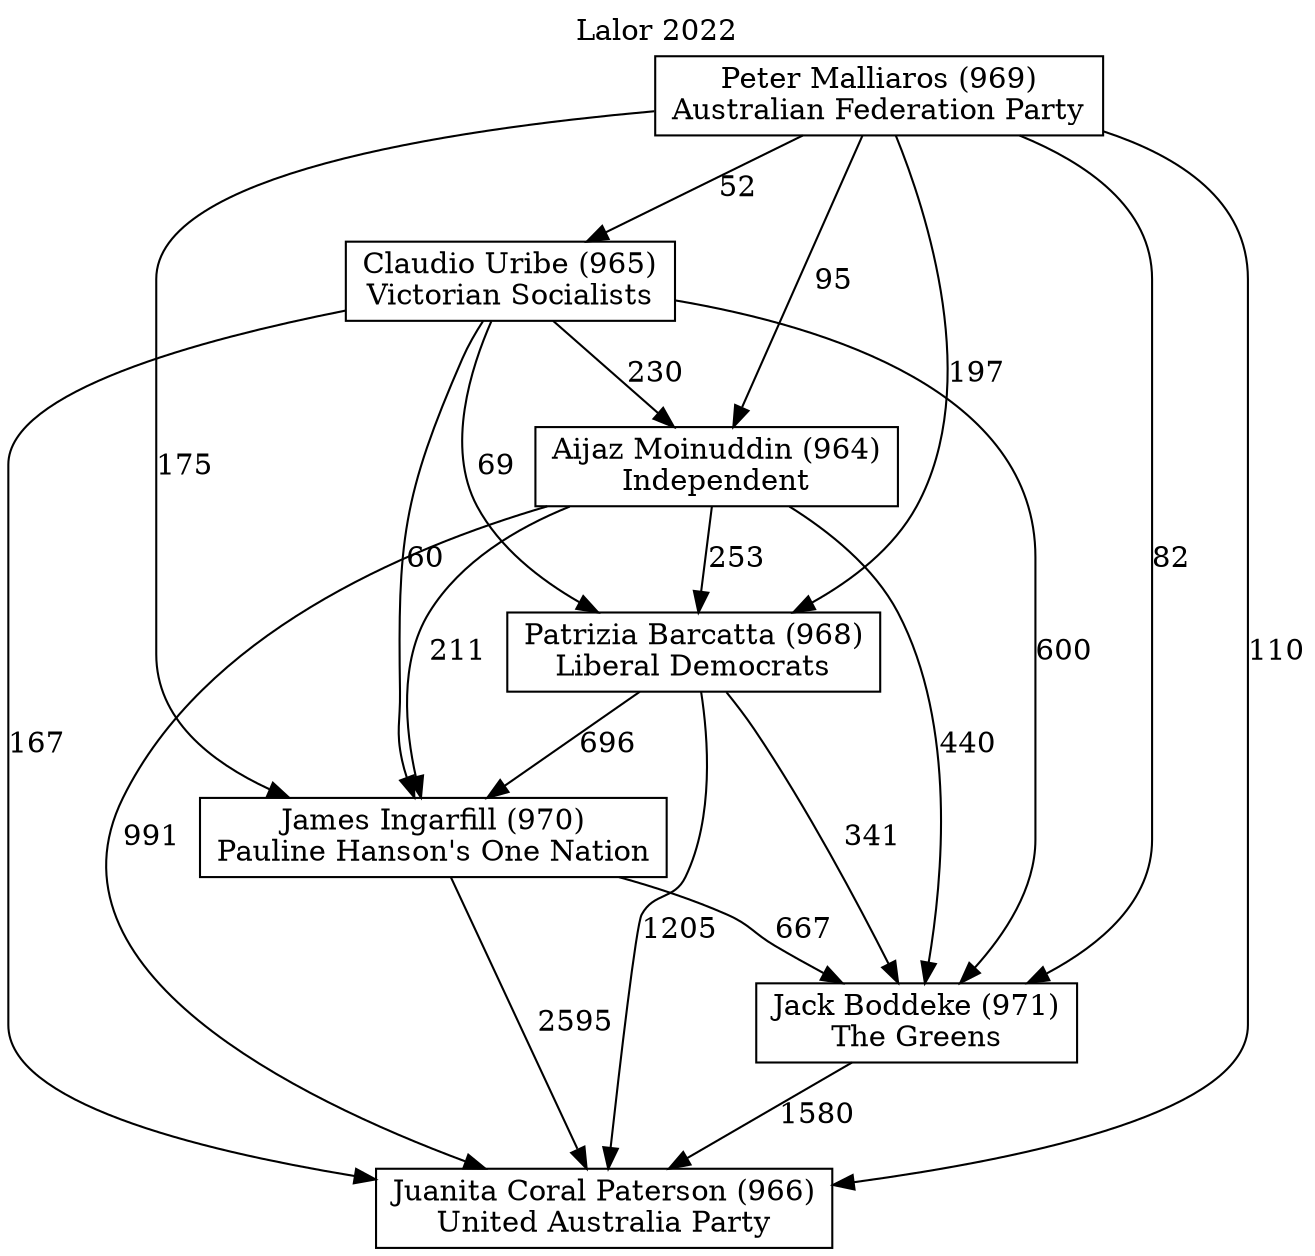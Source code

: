 // House preference flow
digraph "Juanita Coral Paterson (966)_Lalor_2022" {
	graph [label="Lalor 2022" labelloc=t mclimit=10]
	node [shape=box]
	"Peter Malliaros (969)" [label="Peter Malliaros (969)
Australian Federation Party"]
	"Claudio Uribe (965)" [label="Claudio Uribe (965)
Victorian Socialists"]
	"Aijaz Moinuddin (964)" [label="Aijaz Moinuddin (964)
Independent"]
	"Juanita Coral Paterson (966)" [label="Juanita Coral Paterson (966)
United Australia Party"]
	"James Ingarfill (970)" [label="James Ingarfill (970)
Pauline Hanson's One Nation"]
	"Jack Boddeke (971)" [label="Jack Boddeke (971)
The Greens"]
	"Patrizia Barcatta (968)" [label="Patrizia Barcatta (968)
Liberal Democrats"]
	"Patrizia Barcatta (968)" -> "James Ingarfill (970)" [label=696]
	"Patrizia Barcatta (968)" -> "Juanita Coral Paterson (966)" [label=1205]
	"Claudio Uribe (965)" -> "Jack Boddeke (971)" [label=600]
	"Claudio Uribe (965)" -> "Aijaz Moinuddin (964)" [label=230]
	"Peter Malliaros (969)" -> "Jack Boddeke (971)" [label=82]
	"Aijaz Moinuddin (964)" -> "James Ingarfill (970)" [label=211]
	"James Ingarfill (970)" -> "Juanita Coral Paterson (966)" [label=2595]
	"Aijaz Moinuddin (964)" -> "Jack Boddeke (971)" [label=440]
	"James Ingarfill (970)" -> "Jack Boddeke (971)" [label=667]
	"Peter Malliaros (969)" -> "James Ingarfill (970)" [label=175]
	"Peter Malliaros (969)" -> "Claudio Uribe (965)" [label=52]
	"Peter Malliaros (969)" -> "Aijaz Moinuddin (964)" [label=95]
	"Peter Malliaros (969)" -> "Patrizia Barcatta (968)" [label=197]
	"Peter Malliaros (969)" -> "Juanita Coral Paterson (966)" [label=110]
	"Claudio Uribe (965)" -> "Patrizia Barcatta (968)" [label=69]
	"Patrizia Barcatta (968)" -> "Jack Boddeke (971)" [label=341]
	"Claudio Uribe (965)" -> "James Ingarfill (970)" [label=60]
	"Claudio Uribe (965)" -> "Juanita Coral Paterson (966)" [label=167]
	"Aijaz Moinuddin (964)" -> "Juanita Coral Paterson (966)" [label=991]
	"Aijaz Moinuddin (964)" -> "Patrizia Barcatta (968)" [label=253]
	"Jack Boddeke (971)" -> "Juanita Coral Paterson (966)" [label=1580]
}
